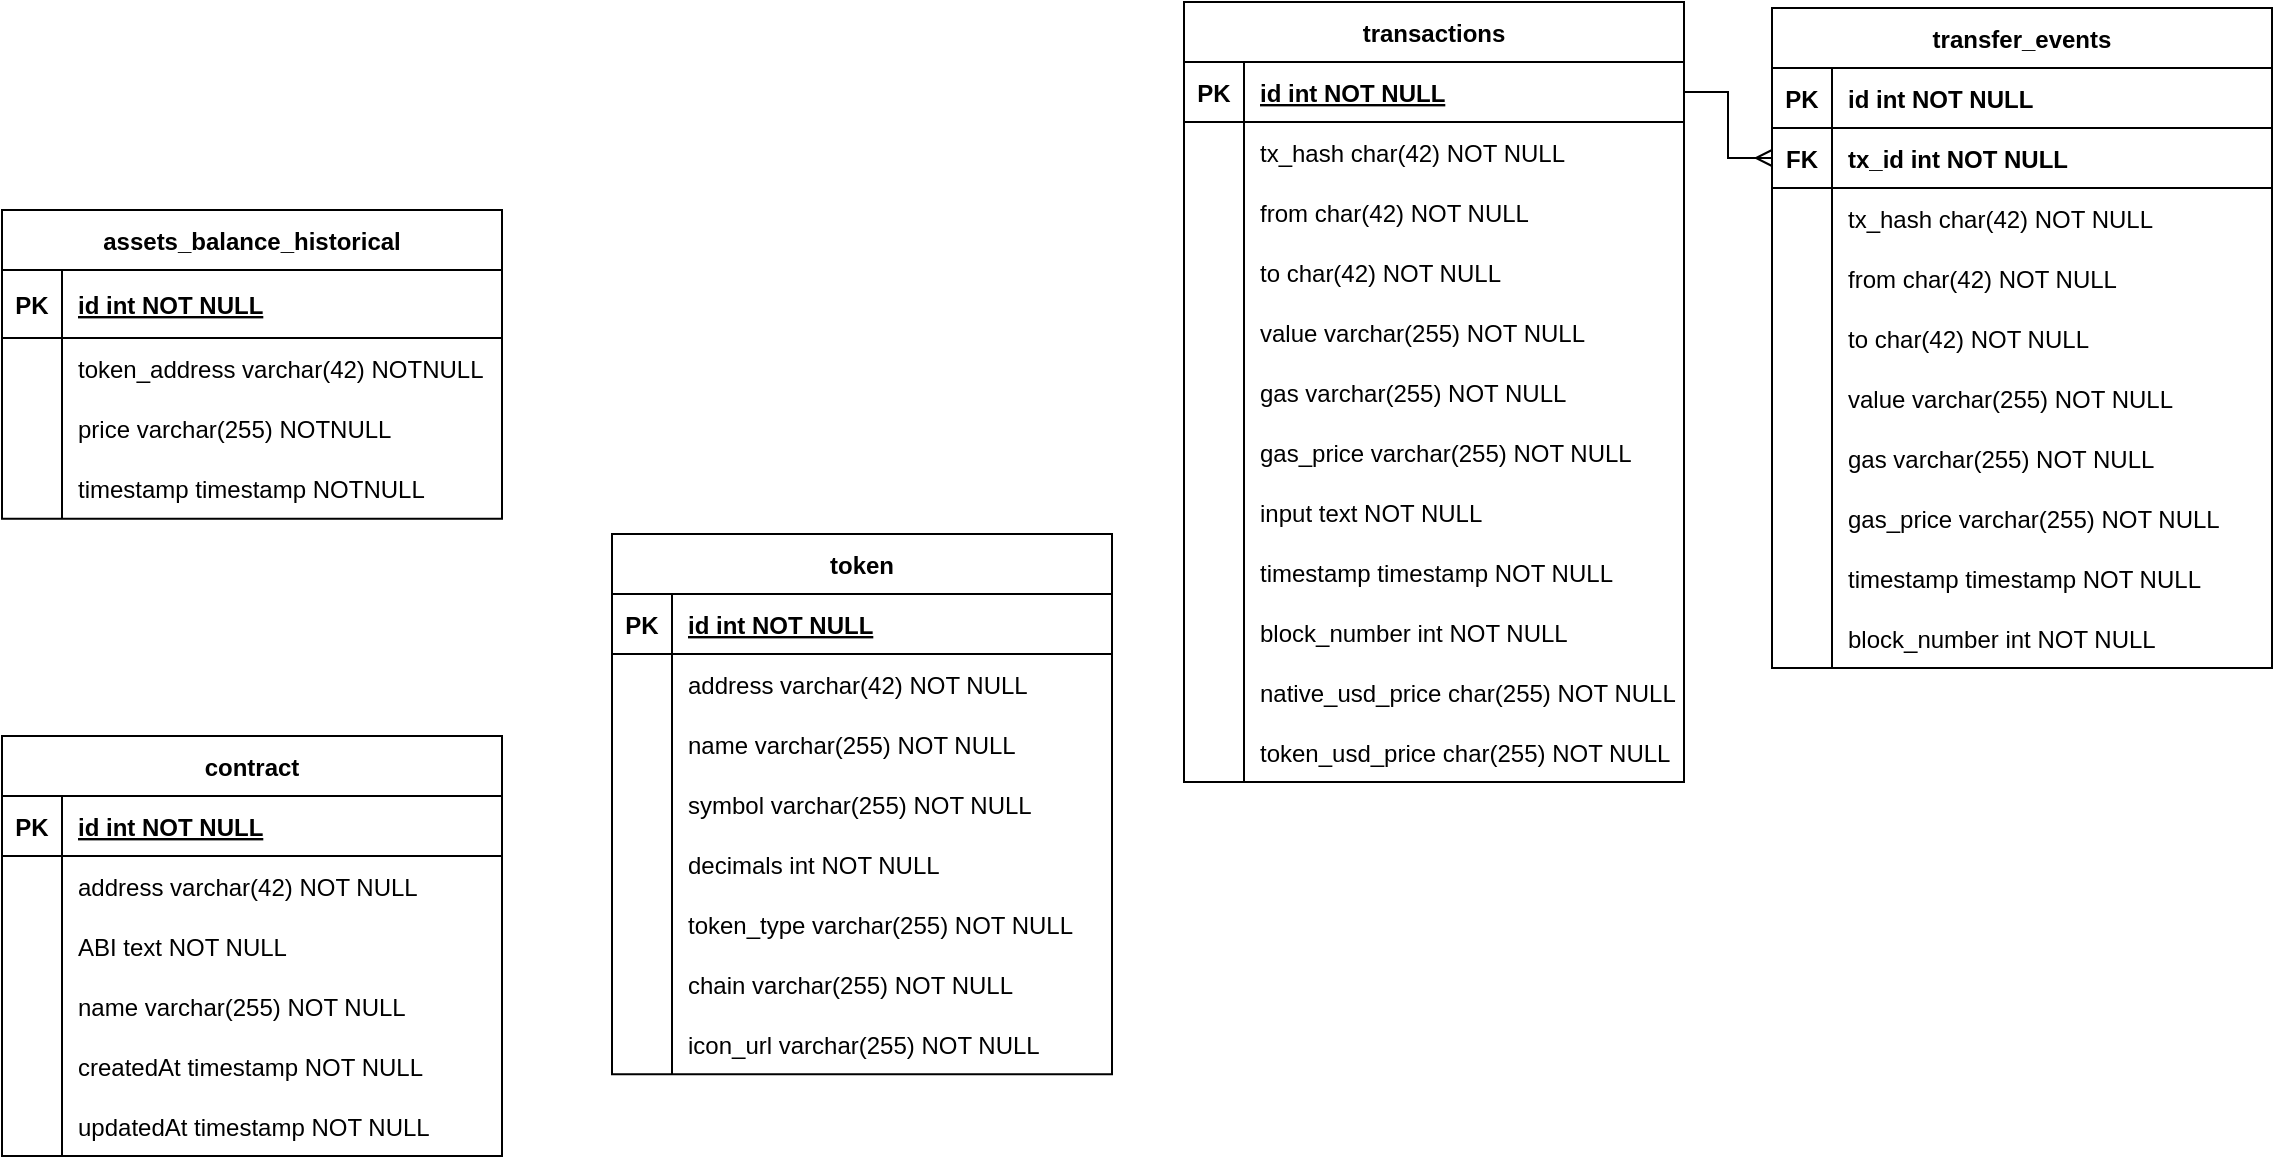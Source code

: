 <mxfile version="16.6.4" type="github">
  <diagram id="R2lEEEUBdFMjLlhIrx00" name="Page-1">
    <mxGraphModel dx="1586" dy="442" grid="0" gridSize="10" guides="1" tooltips="1" connect="1" arrows="1" fold="1" page="0" pageScale="1" pageWidth="850" pageHeight="1100" math="0" shadow="0" extFonts="Permanent Marker^https://fonts.googleapis.com/css?family=Permanent+Marker">
      <root>
        <mxCell id="0" />
        <mxCell id="1" parent="0" />
        <mxCell id="C-vyLk0tnHw3VtMMgP7b-23" value="transactions" style="shape=table;startSize=30;container=1;collapsible=1;childLayout=tableLayout;fixedRows=1;rowLines=0;fontStyle=1;align=center;resizeLast=1;" parent="1" vertex="1">
          <mxGeometry x="120" y="120" width="250" height="390" as="geometry" />
        </mxCell>
        <mxCell id="C-vyLk0tnHw3VtMMgP7b-24" value="" style="shape=partialRectangle;collapsible=0;dropTarget=0;pointerEvents=0;fillColor=none;points=[[0,0.5],[1,0.5]];portConstraint=eastwest;top=0;left=0;right=0;bottom=1;" parent="C-vyLk0tnHw3VtMMgP7b-23" vertex="1">
          <mxGeometry y="30" width="250" height="30" as="geometry" />
        </mxCell>
        <mxCell id="C-vyLk0tnHw3VtMMgP7b-25" value="PK" style="shape=partialRectangle;overflow=hidden;connectable=0;fillColor=none;top=0;left=0;bottom=0;right=0;fontStyle=1;" parent="C-vyLk0tnHw3VtMMgP7b-24" vertex="1">
          <mxGeometry width="30" height="30" as="geometry">
            <mxRectangle width="30" height="30" as="alternateBounds" />
          </mxGeometry>
        </mxCell>
        <mxCell id="C-vyLk0tnHw3VtMMgP7b-26" value="id int NOT NULL " style="shape=partialRectangle;overflow=hidden;connectable=0;fillColor=none;top=0;left=0;bottom=0;right=0;align=left;spacingLeft=6;fontStyle=5;" parent="C-vyLk0tnHw3VtMMgP7b-24" vertex="1">
          <mxGeometry x="30" width="220" height="30" as="geometry">
            <mxRectangle width="220" height="30" as="alternateBounds" />
          </mxGeometry>
        </mxCell>
        <mxCell id="C-vyLk0tnHw3VtMMgP7b-27" value="" style="shape=partialRectangle;collapsible=0;dropTarget=0;pointerEvents=0;fillColor=none;points=[[0,0.5],[1,0.5]];portConstraint=eastwest;top=0;left=0;right=0;bottom=0;" parent="C-vyLk0tnHw3VtMMgP7b-23" vertex="1">
          <mxGeometry y="60" width="250" height="30" as="geometry" />
        </mxCell>
        <mxCell id="C-vyLk0tnHw3VtMMgP7b-28" value="" style="shape=partialRectangle;overflow=hidden;connectable=0;fillColor=none;top=0;left=0;bottom=0;right=0;" parent="C-vyLk0tnHw3VtMMgP7b-27" vertex="1">
          <mxGeometry width="30" height="30" as="geometry">
            <mxRectangle width="30" height="30" as="alternateBounds" />
          </mxGeometry>
        </mxCell>
        <mxCell id="C-vyLk0tnHw3VtMMgP7b-29" value="tx_hash char(42) NOT NULL" style="shape=partialRectangle;overflow=hidden;connectable=0;fillColor=none;top=0;left=0;bottom=0;right=0;align=left;spacingLeft=6;" parent="C-vyLk0tnHw3VtMMgP7b-27" vertex="1">
          <mxGeometry x="30" width="220" height="30" as="geometry">
            <mxRectangle width="220" height="30" as="alternateBounds" />
          </mxGeometry>
        </mxCell>
        <mxCell id="0uMUwZIOxL8CnMiBj-xO-1" value="" style="shape=partialRectangle;collapsible=0;dropTarget=0;pointerEvents=0;fillColor=none;points=[[0,0.5],[1,0.5]];portConstraint=eastwest;top=0;left=0;right=0;bottom=0;" parent="C-vyLk0tnHw3VtMMgP7b-23" vertex="1">
          <mxGeometry y="90" width="250" height="30" as="geometry" />
        </mxCell>
        <mxCell id="0uMUwZIOxL8CnMiBj-xO-2" value="" style="shape=partialRectangle;overflow=hidden;connectable=0;fillColor=none;top=0;left=0;bottom=0;right=0;" parent="0uMUwZIOxL8CnMiBj-xO-1" vertex="1">
          <mxGeometry width="30" height="30" as="geometry">
            <mxRectangle width="30" height="30" as="alternateBounds" />
          </mxGeometry>
        </mxCell>
        <mxCell id="0uMUwZIOxL8CnMiBj-xO-3" value="from char(42) NOT NULL" style="shape=partialRectangle;overflow=hidden;connectable=0;fillColor=none;top=0;left=0;bottom=0;right=0;align=left;spacingLeft=6;" parent="0uMUwZIOxL8CnMiBj-xO-1" vertex="1">
          <mxGeometry x="30" width="220" height="30" as="geometry">
            <mxRectangle width="220" height="30" as="alternateBounds" />
          </mxGeometry>
        </mxCell>
        <mxCell id="0uMUwZIOxL8CnMiBj-xO-4" value="" style="shape=partialRectangle;collapsible=0;dropTarget=0;pointerEvents=0;fillColor=none;points=[[0,0.5],[1,0.5]];portConstraint=eastwest;top=0;left=0;right=0;bottom=0;" parent="C-vyLk0tnHw3VtMMgP7b-23" vertex="1">
          <mxGeometry y="120" width="250" height="30" as="geometry" />
        </mxCell>
        <mxCell id="0uMUwZIOxL8CnMiBj-xO-5" value="" style="shape=partialRectangle;overflow=hidden;connectable=0;fillColor=none;top=0;left=0;bottom=0;right=0;" parent="0uMUwZIOxL8CnMiBj-xO-4" vertex="1">
          <mxGeometry width="30" height="30" as="geometry">
            <mxRectangle width="30" height="30" as="alternateBounds" />
          </mxGeometry>
        </mxCell>
        <mxCell id="0uMUwZIOxL8CnMiBj-xO-6" value="to char(42) NOT NULL" style="shape=partialRectangle;overflow=hidden;connectable=0;fillColor=none;top=0;left=0;bottom=0;right=0;align=left;spacingLeft=6;" parent="0uMUwZIOxL8CnMiBj-xO-4" vertex="1">
          <mxGeometry x="30" width="220" height="30" as="geometry">
            <mxRectangle width="220" height="30" as="alternateBounds" />
          </mxGeometry>
        </mxCell>
        <mxCell id="0uMUwZIOxL8CnMiBj-xO-7" value="" style="shape=partialRectangle;collapsible=0;dropTarget=0;pointerEvents=0;fillColor=none;points=[[0,0.5],[1,0.5]];portConstraint=eastwest;top=0;left=0;right=0;bottom=0;" parent="C-vyLk0tnHw3VtMMgP7b-23" vertex="1">
          <mxGeometry y="150" width="250" height="30" as="geometry" />
        </mxCell>
        <mxCell id="0uMUwZIOxL8CnMiBj-xO-8" value="" style="shape=partialRectangle;overflow=hidden;connectable=0;fillColor=none;top=0;left=0;bottom=0;right=0;" parent="0uMUwZIOxL8CnMiBj-xO-7" vertex="1">
          <mxGeometry width="30" height="30" as="geometry">
            <mxRectangle width="30" height="30" as="alternateBounds" />
          </mxGeometry>
        </mxCell>
        <mxCell id="0uMUwZIOxL8CnMiBj-xO-9" value="value varchar(255) NOT NULL" style="shape=partialRectangle;overflow=hidden;connectable=0;fillColor=none;top=0;left=0;bottom=0;right=0;align=left;spacingLeft=6;" parent="0uMUwZIOxL8CnMiBj-xO-7" vertex="1">
          <mxGeometry x="30" width="220" height="30" as="geometry">
            <mxRectangle width="220" height="30" as="alternateBounds" />
          </mxGeometry>
        </mxCell>
        <mxCell id="0uMUwZIOxL8CnMiBj-xO-13" value="" style="shape=partialRectangle;collapsible=0;dropTarget=0;pointerEvents=0;fillColor=none;points=[[0,0.5],[1,0.5]];portConstraint=eastwest;top=0;left=0;right=0;bottom=0;" parent="C-vyLk0tnHw3VtMMgP7b-23" vertex="1">
          <mxGeometry y="180" width="250" height="30" as="geometry" />
        </mxCell>
        <mxCell id="0uMUwZIOxL8CnMiBj-xO-14" value="" style="shape=partialRectangle;overflow=hidden;connectable=0;fillColor=none;top=0;left=0;bottom=0;right=0;" parent="0uMUwZIOxL8CnMiBj-xO-13" vertex="1">
          <mxGeometry width="30" height="30" as="geometry">
            <mxRectangle width="30" height="30" as="alternateBounds" />
          </mxGeometry>
        </mxCell>
        <mxCell id="0uMUwZIOxL8CnMiBj-xO-15" value="gas varchar(255) NOT NULL" style="shape=partialRectangle;overflow=hidden;connectable=0;fillColor=none;top=0;left=0;bottom=0;right=0;align=left;spacingLeft=6;" parent="0uMUwZIOxL8CnMiBj-xO-13" vertex="1">
          <mxGeometry x="30" width="220" height="30" as="geometry">
            <mxRectangle width="220" height="30" as="alternateBounds" />
          </mxGeometry>
        </mxCell>
        <mxCell id="0uMUwZIOxL8CnMiBj-xO-16" value="" style="shape=partialRectangle;collapsible=0;dropTarget=0;pointerEvents=0;fillColor=none;points=[[0,0.5],[1,0.5]];portConstraint=eastwest;top=0;left=0;right=0;bottom=0;" parent="C-vyLk0tnHw3VtMMgP7b-23" vertex="1">
          <mxGeometry y="210" width="250" height="30" as="geometry" />
        </mxCell>
        <mxCell id="0uMUwZIOxL8CnMiBj-xO-17" value="" style="shape=partialRectangle;overflow=hidden;connectable=0;fillColor=none;top=0;left=0;bottom=0;right=0;" parent="0uMUwZIOxL8CnMiBj-xO-16" vertex="1">
          <mxGeometry width="30" height="30" as="geometry">
            <mxRectangle width="30" height="30" as="alternateBounds" />
          </mxGeometry>
        </mxCell>
        <mxCell id="0uMUwZIOxL8CnMiBj-xO-18" value="gas_price varchar(255) NOT NULL" style="shape=partialRectangle;overflow=hidden;connectable=0;fillColor=none;top=0;left=0;bottom=0;right=0;align=left;spacingLeft=6;" parent="0uMUwZIOxL8CnMiBj-xO-16" vertex="1">
          <mxGeometry x="30" width="220" height="30" as="geometry">
            <mxRectangle width="220" height="30" as="alternateBounds" />
          </mxGeometry>
        </mxCell>
        <mxCell id="0uMUwZIOxL8CnMiBj-xO-19" value="" style="shape=partialRectangle;collapsible=0;dropTarget=0;pointerEvents=0;fillColor=none;points=[[0,0.5],[1,0.5]];portConstraint=eastwest;top=0;left=0;right=0;bottom=0;" parent="C-vyLk0tnHw3VtMMgP7b-23" vertex="1">
          <mxGeometry y="240" width="250" height="30" as="geometry" />
        </mxCell>
        <mxCell id="0uMUwZIOxL8CnMiBj-xO-20" value="" style="shape=partialRectangle;overflow=hidden;connectable=0;fillColor=none;top=0;left=0;bottom=0;right=0;" parent="0uMUwZIOxL8CnMiBj-xO-19" vertex="1">
          <mxGeometry width="30" height="30" as="geometry">
            <mxRectangle width="30" height="30" as="alternateBounds" />
          </mxGeometry>
        </mxCell>
        <mxCell id="0uMUwZIOxL8CnMiBj-xO-21" value="input text NOT NULL" style="shape=partialRectangle;overflow=hidden;connectable=0;fillColor=none;top=0;left=0;bottom=0;right=0;align=left;spacingLeft=6;" parent="0uMUwZIOxL8CnMiBj-xO-19" vertex="1">
          <mxGeometry x="30" width="220" height="30" as="geometry">
            <mxRectangle width="220" height="30" as="alternateBounds" />
          </mxGeometry>
        </mxCell>
        <mxCell id="0uMUwZIOxL8CnMiBj-xO-22" value="" style="shape=partialRectangle;collapsible=0;dropTarget=0;pointerEvents=0;fillColor=none;points=[[0,0.5],[1,0.5]];portConstraint=eastwest;top=0;left=0;right=0;bottom=0;" parent="C-vyLk0tnHw3VtMMgP7b-23" vertex="1">
          <mxGeometry y="270" width="250" height="30" as="geometry" />
        </mxCell>
        <mxCell id="0uMUwZIOxL8CnMiBj-xO-23" value="" style="shape=partialRectangle;overflow=hidden;connectable=0;fillColor=none;top=0;left=0;bottom=0;right=0;" parent="0uMUwZIOxL8CnMiBj-xO-22" vertex="1">
          <mxGeometry width="30" height="30" as="geometry">
            <mxRectangle width="30" height="30" as="alternateBounds" />
          </mxGeometry>
        </mxCell>
        <mxCell id="0uMUwZIOxL8CnMiBj-xO-24" value="timestamp timestamp NOT NULL" style="shape=partialRectangle;overflow=hidden;connectable=0;fillColor=none;top=0;left=0;bottom=0;right=0;align=left;spacingLeft=6;" parent="0uMUwZIOxL8CnMiBj-xO-22" vertex="1">
          <mxGeometry x="30" width="220" height="30" as="geometry">
            <mxRectangle width="220" height="30" as="alternateBounds" />
          </mxGeometry>
        </mxCell>
        <mxCell id="0uMUwZIOxL8CnMiBj-xO-25" value="" style="shape=partialRectangle;collapsible=0;dropTarget=0;pointerEvents=0;fillColor=none;points=[[0,0.5],[1,0.5]];portConstraint=eastwest;top=0;left=0;right=0;bottom=0;" parent="C-vyLk0tnHw3VtMMgP7b-23" vertex="1">
          <mxGeometry y="300" width="250" height="30" as="geometry" />
        </mxCell>
        <mxCell id="0uMUwZIOxL8CnMiBj-xO-26" value="" style="shape=partialRectangle;overflow=hidden;connectable=0;fillColor=none;top=0;left=0;bottom=0;right=0;" parent="0uMUwZIOxL8CnMiBj-xO-25" vertex="1">
          <mxGeometry width="30" height="30" as="geometry">
            <mxRectangle width="30" height="30" as="alternateBounds" />
          </mxGeometry>
        </mxCell>
        <mxCell id="0uMUwZIOxL8CnMiBj-xO-27" value="block_number int NOT NULL" style="shape=partialRectangle;overflow=hidden;connectable=0;fillColor=none;top=0;left=0;bottom=0;right=0;align=left;spacingLeft=6;" parent="0uMUwZIOxL8CnMiBj-xO-25" vertex="1">
          <mxGeometry x="30" width="220" height="30" as="geometry">
            <mxRectangle width="220" height="30" as="alternateBounds" />
          </mxGeometry>
        </mxCell>
        <mxCell id="8Vd2JcqxjUfivycTNqpx-12" value="" style="shape=partialRectangle;collapsible=0;dropTarget=0;pointerEvents=0;fillColor=none;points=[[0,0.5],[1,0.5]];portConstraint=eastwest;top=0;left=0;right=0;bottom=0;" parent="C-vyLk0tnHw3VtMMgP7b-23" vertex="1">
          <mxGeometry y="330" width="250" height="30" as="geometry" />
        </mxCell>
        <mxCell id="8Vd2JcqxjUfivycTNqpx-13" value="" style="shape=partialRectangle;overflow=hidden;connectable=0;fillColor=none;top=0;left=0;bottom=0;right=0;" parent="8Vd2JcqxjUfivycTNqpx-12" vertex="1">
          <mxGeometry width="30" height="30" as="geometry">
            <mxRectangle width="30" height="30" as="alternateBounds" />
          </mxGeometry>
        </mxCell>
        <mxCell id="8Vd2JcqxjUfivycTNqpx-14" value="native_usd_price char(255) NOT NULL" style="shape=partialRectangle;overflow=hidden;connectable=0;fillColor=none;top=0;left=0;bottom=0;right=0;align=left;spacingLeft=6;" parent="8Vd2JcqxjUfivycTNqpx-12" vertex="1">
          <mxGeometry x="30" width="220" height="30" as="geometry">
            <mxRectangle width="220" height="30" as="alternateBounds" />
          </mxGeometry>
        </mxCell>
        <mxCell id="8Vd2JcqxjUfivycTNqpx-15" value="" style="shape=partialRectangle;collapsible=0;dropTarget=0;pointerEvents=0;fillColor=none;points=[[0,0.5],[1,0.5]];portConstraint=eastwest;top=0;left=0;right=0;bottom=0;" parent="C-vyLk0tnHw3VtMMgP7b-23" vertex="1">
          <mxGeometry y="360" width="250" height="30" as="geometry" />
        </mxCell>
        <mxCell id="8Vd2JcqxjUfivycTNqpx-16" value="" style="shape=partialRectangle;overflow=hidden;connectable=0;fillColor=none;top=0;left=0;bottom=0;right=0;" parent="8Vd2JcqxjUfivycTNqpx-15" vertex="1">
          <mxGeometry width="30" height="30" as="geometry">
            <mxRectangle width="30" height="30" as="alternateBounds" />
          </mxGeometry>
        </mxCell>
        <mxCell id="8Vd2JcqxjUfivycTNqpx-17" value="token_usd_price char(255) NOT NULL" style="shape=partialRectangle;overflow=hidden;connectable=0;fillColor=none;top=0;left=0;bottom=0;right=0;align=left;spacingLeft=6;" parent="8Vd2JcqxjUfivycTNqpx-15" vertex="1">
          <mxGeometry x="30" width="220" height="30" as="geometry">
            <mxRectangle width="220" height="30" as="alternateBounds" />
          </mxGeometry>
        </mxCell>
        <mxCell id="0uMUwZIOxL8CnMiBj-xO-31" value="assets_balance_historical" style="shape=table;startSize=30;container=1;collapsible=1;childLayout=tableLayout;fixedRows=1;rowLines=0;fontStyle=1;align=center;resizeLast=1;" parent="1" vertex="1">
          <mxGeometry x="-471" y="224" width="250" height="154.421" as="geometry" />
        </mxCell>
        <mxCell id="0uMUwZIOxL8CnMiBj-xO-32" value="" style="shape=partialRectangle;collapsible=0;dropTarget=0;pointerEvents=0;fillColor=none;points=[[0,0.5],[1,0.5]];portConstraint=eastwest;top=0;left=0;right=0;bottom=1;" parent="0uMUwZIOxL8CnMiBj-xO-31" vertex="1">
          <mxGeometry y="30" width="250" height="34" as="geometry" />
        </mxCell>
        <mxCell id="0uMUwZIOxL8CnMiBj-xO-33" value="PK" style="shape=partialRectangle;overflow=hidden;connectable=0;fillColor=none;top=0;left=0;bottom=0;right=0;fontStyle=1;" parent="0uMUwZIOxL8CnMiBj-xO-32" vertex="1">
          <mxGeometry width="30" height="34" as="geometry">
            <mxRectangle width="30" height="34" as="alternateBounds" />
          </mxGeometry>
        </mxCell>
        <mxCell id="0uMUwZIOxL8CnMiBj-xO-34" value="id int NOT NULL " style="shape=partialRectangle;overflow=hidden;connectable=0;fillColor=none;top=0;left=0;bottom=0;right=0;align=left;spacingLeft=6;fontStyle=5;" parent="0uMUwZIOxL8CnMiBj-xO-32" vertex="1">
          <mxGeometry x="30" width="220" height="34" as="geometry">
            <mxRectangle width="220" height="34" as="alternateBounds" />
          </mxGeometry>
        </mxCell>
        <mxCell id="0uMUwZIOxL8CnMiBj-xO-35" value="" style="shape=partialRectangle;collapsible=0;dropTarget=0;pointerEvents=0;fillColor=none;points=[[0,0.5],[1,0.5]];portConstraint=eastwest;top=0;left=0;right=0;bottom=0;" parent="0uMUwZIOxL8CnMiBj-xO-31" vertex="1">
          <mxGeometry y="64" width="250" height="30" as="geometry" />
        </mxCell>
        <mxCell id="0uMUwZIOxL8CnMiBj-xO-36" value="" style="shape=partialRectangle;overflow=hidden;connectable=0;fillColor=none;top=0;left=0;bottom=0;right=0;" parent="0uMUwZIOxL8CnMiBj-xO-35" vertex="1">
          <mxGeometry width="30" height="30" as="geometry">
            <mxRectangle width="30" height="30" as="alternateBounds" />
          </mxGeometry>
        </mxCell>
        <mxCell id="0uMUwZIOxL8CnMiBj-xO-37" value="token_address varchar(42) NOTNULL" style="shape=partialRectangle;overflow=hidden;connectable=0;fillColor=none;top=0;left=0;bottom=0;right=0;align=left;spacingLeft=6;" parent="0uMUwZIOxL8CnMiBj-xO-35" vertex="1">
          <mxGeometry x="30" width="220" height="30" as="geometry">
            <mxRectangle width="220" height="30" as="alternateBounds" />
          </mxGeometry>
        </mxCell>
        <mxCell id="8Vd2JcqxjUfivycTNqpx-2" value="" style="shape=partialRectangle;collapsible=0;dropTarget=0;pointerEvents=0;fillColor=none;points=[[0,0.5],[1,0.5]];portConstraint=eastwest;top=0;left=0;right=0;bottom=0;" parent="0uMUwZIOxL8CnMiBj-xO-31" vertex="1">
          <mxGeometry y="94" width="250" height="30" as="geometry" />
        </mxCell>
        <mxCell id="8Vd2JcqxjUfivycTNqpx-3" value="" style="shape=partialRectangle;overflow=hidden;connectable=0;fillColor=none;top=0;left=0;bottom=0;right=0;" parent="8Vd2JcqxjUfivycTNqpx-2" vertex="1">
          <mxGeometry width="30" height="30" as="geometry">
            <mxRectangle width="30" height="30" as="alternateBounds" />
          </mxGeometry>
        </mxCell>
        <mxCell id="8Vd2JcqxjUfivycTNqpx-4" value="price varchar(255) NOTNULL" style="shape=partialRectangle;overflow=hidden;connectable=0;fillColor=none;top=0;left=0;bottom=0;right=0;align=left;spacingLeft=6;" parent="8Vd2JcqxjUfivycTNqpx-2" vertex="1">
          <mxGeometry x="30" width="220" height="30" as="geometry">
            <mxRectangle width="220" height="30" as="alternateBounds" />
          </mxGeometry>
        </mxCell>
        <mxCell id="8Vd2JcqxjUfivycTNqpx-5" value="" style="shape=partialRectangle;collapsible=0;dropTarget=0;pointerEvents=0;fillColor=none;points=[[0,0.5],[1,0.5]];portConstraint=eastwest;top=0;left=0;right=0;bottom=0;" parent="0uMUwZIOxL8CnMiBj-xO-31" vertex="1">
          <mxGeometry y="124" width="250" height="30" as="geometry" />
        </mxCell>
        <mxCell id="8Vd2JcqxjUfivycTNqpx-6" value="" style="shape=partialRectangle;overflow=hidden;connectable=0;fillColor=none;top=0;left=0;bottom=0;right=0;" parent="8Vd2JcqxjUfivycTNqpx-5" vertex="1">
          <mxGeometry width="30" height="30" as="geometry">
            <mxRectangle width="30" height="30" as="alternateBounds" />
          </mxGeometry>
        </mxCell>
        <mxCell id="8Vd2JcqxjUfivycTNqpx-7" value="timestamp timestamp NOTNULL" style="shape=partialRectangle;overflow=hidden;connectable=0;fillColor=none;top=0;left=0;bottom=0;right=0;align=left;spacingLeft=6;" parent="8Vd2JcqxjUfivycTNqpx-5" vertex="1">
          <mxGeometry x="30" width="220" height="30" as="geometry">
            <mxRectangle width="220" height="30" as="alternateBounds" />
          </mxGeometry>
        </mxCell>
        <mxCell id="M3jWrmM1bD9grdQxxShI-1" value="contract" style="shape=table;startSize=30;container=1;collapsible=1;childLayout=tableLayout;fixedRows=1;rowLines=0;fontStyle=1;align=center;resizeLast=1;" parent="1" vertex="1">
          <mxGeometry x="-471" y="487" width="250" height="210" as="geometry" />
        </mxCell>
        <mxCell id="M3jWrmM1bD9grdQxxShI-2" value="" style="shape=partialRectangle;collapsible=0;dropTarget=0;pointerEvents=0;fillColor=none;points=[[0,0.5],[1,0.5]];portConstraint=eastwest;top=0;left=0;right=0;bottom=1;" parent="M3jWrmM1bD9grdQxxShI-1" vertex="1">
          <mxGeometry y="30" width="250" height="30" as="geometry" />
        </mxCell>
        <mxCell id="M3jWrmM1bD9grdQxxShI-3" value="PK" style="shape=partialRectangle;overflow=hidden;connectable=0;fillColor=none;top=0;left=0;bottom=0;right=0;fontStyle=1;" parent="M3jWrmM1bD9grdQxxShI-2" vertex="1">
          <mxGeometry width="30" height="30" as="geometry">
            <mxRectangle width="30" height="30" as="alternateBounds" />
          </mxGeometry>
        </mxCell>
        <mxCell id="M3jWrmM1bD9grdQxxShI-4" value="id int NOT NULL " style="shape=partialRectangle;overflow=hidden;connectable=0;fillColor=none;top=0;left=0;bottom=0;right=0;align=left;spacingLeft=6;fontStyle=5;" parent="M3jWrmM1bD9grdQxxShI-2" vertex="1">
          <mxGeometry x="30" width="220" height="30" as="geometry">
            <mxRectangle width="220" height="30" as="alternateBounds" />
          </mxGeometry>
        </mxCell>
        <mxCell id="M3jWrmM1bD9grdQxxShI-5" value="" style="shape=partialRectangle;collapsible=0;dropTarget=0;pointerEvents=0;fillColor=none;points=[[0,0.5],[1,0.5]];portConstraint=eastwest;top=0;left=0;right=0;bottom=0;" parent="M3jWrmM1bD9grdQxxShI-1" vertex="1">
          <mxGeometry y="60" width="250" height="30" as="geometry" />
        </mxCell>
        <mxCell id="M3jWrmM1bD9grdQxxShI-6" value="" style="shape=partialRectangle;overflow=hidden;connectable=0;fillColor=none;top=0;left=0;bottom=0;right=0;" parent="M3jWrmM1bD9grdQxxShI-5" vertex="1">
          <mxGeometry width="30" height="30" as="geometry">
            <mxRectangle width="30" height="30" as="alternateBounds" />
          </mxGeometry>
        </mxCell>
        <mxCell id="M3jWrmM1bD9grdQxxShI-7" value="address varchar(42) NOT NULL" style="shape=partialRectangle;overflow=hidden;connectable=0;fillColor=none;top=0;left=0;bottom=0;right=0;align=left;spacingLeft=6;" parent="M3jWrmM1bD9grdQxxShI-5" vertex="1">
          <mxGeometry x="30" width="220" height="30" as="geometry">
            <mxRectangle width="220" height="30" as="alternateBounds" />
          </mxGeometry>
        </mxCell>
        <mxCell id="M3jWrmM1bD9grdQxxShI-22" value="" style="shape=partialRectangle;collapsible=0;dropTarget=0;pointerEvents=0;fillColor=none;points=[[0,0.5],[1,0.5]];portConstraint=eastwest;top=0;left=0;right=0;bottom=0;" parent="M3jWrmM1bD9grdQxxShI-1" vertex="1">
          <mxGeometry y="90" width="250" height="30" as="geometry" />
        </mxCell>
        <mxCell id="M3jWrmM1bD9grdQxxShI-23" value="" style="shape=partialRectangle;overflow=hidden;connectable=0;fillColor=none;top=0;left=0;bottom=0;right=0;" parent="M3jWrmM1bD9grdQxxShI-22" vertex="1">
          <mxGeometry width="30" height="30" as="geometry">
            <mxRectangle width="30" height="30" as="alternateBounds" />
          </mxGeometry>
        </mxCell>
        <mxCell id="M3jWrmM1bD9grdQxxShI-24" value="ABI text NOT NULL" style="shape=partialRectangle;overflow=hidden;connectable=0;fillColor=none;top=0;left=0;bottom=0;right=0;align=left;spacingLeft=6;" parent="M3jWrmM1bD9grdQxxShI-22" vertex="1">
          <mxGeometry x="30" width="220" height="30" as="geometry">
            <mxRectangle width="220" height="30" as="alternateBounds" />
          </mxGeometry>
        </mxCell>
        <mxCell id="M3jWrmM1bD9grdQxxShI-25" value="" style="shape=partialRectangle;collapsible=0;dropTarget=0;pointerEvents=0;fillColor=none;points=[[0,0.5],[1,0.5]];portConstraint=eastwest;top=0;left=0;right=0;bottom=0;" parent="M3jWrmM1bD9grdQxxShI-1" vertex="1">
          <mxGeometry y="120" width="250" height="30" as="geometry" />
        </mxCell>
        <mxCell id="M3jWrmM1bD9grdQxxShI-26" value="" style="shape=partialRectangle;overflow=hidden;connectable=0;fillColor=none;top=0;left=0;bottom=0;right=0;" parent="M3jWrmM1bD9grdQxxShI-25" vertex="1">
          <mxGeometry width="30" height="30" as="geometry">
            <mxRectangle width="30" height="30" as="alternateBounds" />
          </mxGeometry>
        </mxCell>
        <mxCell id="M3jWrmM1bD9grdQxxShI-27" value="name varchar(255) NOT NULL" style="shape=partialRectangle;overflow=hidden;connectable=0;fillColor=none;top=0;left=0;bottom=0;right=0;align=left;spacingLeft=6;" parent="M3jWrmM1bD9grdQxxShI-25" vertex="1">
          <mxGeometry x="30" width="220" height="30" as="geometry">
            <mxRectangle width="220" height="30" as="alternateBounds" />
          </mxGeometry>
        </mxCell>
        <mxCell id="M3jWrmM1bD9grdQxxShI-28" value="" style="shape=partialRectangle;collapsible=0;dropTarget=0;pointerEvents=0;fillColor=none;points=[[0,0.5],[1,0.5]];portConstraint=eastwest;top=0;left=0;right=0;bottom=0;" parent="M3jWrmM1bD9grdQxxShI-1" vertex="1">
          <mxGeometry y="150" width="250" height="30" as="geometry" />
        </mxCell>
        <mxCell id="M3jWrmM1bD9grdQxxShI-29" value="" style="shape=partialRectangle;overflow=hidden;connectable=0;fillColor=none;top=0;left=0;bottom=0;right=0;" parent="M3jWrmM1bD9grdQxxShI-28" vertex="1">
          <mxGeometry width="30" height="30" as="geometry">
            <mxRectangle width="30" height="30" as="alternateBounds" />
          </mxGeometry>
        </mxCell>
        <mxCell id="M3jWrmM1bD9grdQxxShI-30" value="createdAt timestamp NOT NULL" style="shape=partialRectangle;overflow=hidden;connectable=0;fillColor=none;top=0;left=0;bottom=0;right=0;align=left;spacingLeft=6;" parent="M3jWrmM1bD9grdQxxShI-28" vertex="1">
          <mxGeometry x="30" width="220" height="30" as="geometry">
            <mxRectangle width="220" height="30" as="alternateBounds" />
          </mxGeometry>
        </mxCell>
        <mxCell id="M3jWrmM1bD9grdQxxShI-31" value="" style="shape=partialRectangle;collapsible=0;dropTarget=0;pointerEvents=0;fillColor=none;points=[[0,0.5],[1,0.5]];portConstraint=eastwest;top=0;left=0;right=0;bottom=0;" parent="M3jWrmM1bD9grdQxxShI-1" vertex="1">
          <mxGeometry y="180" width="250" height="30" as="geometry" />
        </mxCell>
        <mxCell id="M3jWrmM1bD9grdQxxShI-32" value="" style="shape=partialRectangle;overflow=hidden;connectable=0;fillColor=none;top=0;left=0;bottom=0;right=0;" parent="M3jWrmM1bD9grdQxxShI-31" vertex="1">
          <mxGeometry width="30" height="30" as="geometry">
            <mxRectangle width="30" height="30" as="alternateBounds" />
          </mxGeometry>
        </mxCell>
        <mxCell id="M3jWrmM1bD9grdQxxShI-33" value="updatedAt timestamp NOT NULL" style="shape=partialRectangle;overflow=hidden;connectable=0;fillColor=none;top=0;left=0;bottom=0;right=0;align=left;spacingLeft=6;" parent="M3jWrmM1bD9grdQxxShI-31" vertex="1">
          <mxGeometry x="30" width="220" height="30" as="geometry">
            <mxRectangle width="220" height="30" as="alternateBounds" />
          </mxGeometry>
        </mxCell>
        <mxCell id="8Vd2JcqxjUfivycTNqpx-18" value="token" style="shape=table;startSize=30;container=1;collapsible=1;childLayout=tableLayout;fixedRows=1;rowLines=0;fontStyle=1;align=center;resizeLast=1;" parent="1" vertex="1">
          <mxGeometry x="-166" y="386" width="250" height="270.105" as="geometry" />
        </mxCell>
        <mxCell id="8Vd2JcqxjUfivycTNqpx-19" value="" style="shape=partialRectangle;collapsible=0;dropTarget=0;pointerEvents=0;fillColor=none;points=[[0,0.5],[1,0.5]];portConstraint=eastwest;top=0;left=0;right=0;bottom=1;" parent="8Vd2JcqxjUfivycTNqpx-18" vertex="1">
          <mxGeometry y="30" width="250" height="30" as="geometry" />
        </mxCell>
        <mxCell id="8Vd2JcqxjUfivycTNqpx-20" value="PK" style="shape=partialRectangle;overflow=hidden;connectable=0;fillColor=none;top=0;left=0;bottom=0;right=0;fontStyle=1;" parent="8Vd2JcqxjUfivycTNqpx-19" vertex="1">
          <mxGeometry width="30" height="30" as="geometry">
            <mxRectangle width="30" height="30" as="alternateBounds" />
          </mxGeometry>
        </mxCell>
        <mxCell id="8Vd2JcqxjUfivycTNqpx-21" value="id int NOT NULL " style="shape=partialRectangle;overflow=hidden;connectable=0;fillColor=none;top=0;left=0;bottom=0;right=0;align=left;spacingLeft=6;fontStyle=5;" parent="8Vd2JcqxjUfivycTNqpx-19" vertex="1">
          <mxGeometry x="30" width="220" height="30" as="geometry">
            <mxRectangle width="220" height="30" as="alternateBounds" />
          </mxGeometry>
        </mxCell>
        <mxCell id="8Vd2JcqxjUfivycTNqpx-22" value="" style="shape=partialRectangle;collapsible=0;dropTarget=0;pointerEvents=0;fillColor=none;points=[[0,0.5],[1,0.5]];portConstraint=eastwest;top=0;left=0;right=0;bottom=0;" parent="8Vd2JcqxjUfivycTNqpx-18" vertex="1">
          <mxGeometry y="60" width="250" height="30" as="geometry" />
        </mxCell>
        <mxCell id="8Vd2JcqxjUfivycTNqpx-23" value="" style="shape=partialRectangle;overflow=hidden;connectable=0;fillColor=none;top=0;left=0;bottom=0;right=0;" parent="8Vd2JcqxjUfivycTNqpx-22" vertex="1">
          <mxGeometry width="30" height="30" as="geometry">
            <mxRectangle width="30" height="30" as="alternateBounds" />
          </mxGeometry>
        </mxCell>
        <mxCell id="8Vd2JcqxjUfivycTNqpx-24" value="address varchar(42) NOT NULL" style="shape=partialRectangle;overflow=hidden;connectable=0;fillColor=none;top=0;left=0;bottom=0;right=0;align=left;spacingLeft=6;" parent="8Vd2JcqxjUfivycTNqpx-22" vertex="1">
          <mxGeometry x="30" width="220" height="30" as="geometry">
            <mxRectangle width="220" height="30" as="alternateBounds" />
          </mxGeometry>
        </mxCell>
        <mxCell id="8Vd2JcqxjUfivycTNqpx-25" value="" style="shape=partialRectangle;collapsible=0;dropTarget=0;pointerEvents=0;fillColor=none;points=[[0,0.5],[1,0.5]];portConstraint=eastwest;top=0;left=0;right=0;bottom=0;" parent="8Vd2JcqxjUfivycTNqpx-18" vertex="1">
          <mxGeometry y="90" width="250" height="30" as="geometry" />
        </mxCell>
        <mxCell id="8Vd2JcqxjUfivycTNqpx-26" value="" style="shape=partialRectangle;overflow=hidden;connectable=0;fillColor=none;top=0;left=0;bottom=0;right=0;" parent="8Vd2JcqxjUfivycTNqpx-25" vertex="1">
          <mxGeometry width="30" height="30" as="geometry">
            <mxRectangle width="30" height="30" as="alternateBounds" />
          </mxGeometry>
        </mxCell>
        <mxCell id="8Vd2JcqxjUfivycTNqpx-27" value="name varchar(255) NOT NULL" style="shape=partialRectangle;overflow=hidden;connectable=0;fillColor=none;top=0;left=0;bottom=0;right=0;align=left;spacingLeft=6;" parent="8Vd2JcqxjUfivycTNqpx-25" vertex="1">
          <mxGeometry x="30" width="220" height="30" as="geometry">
            <mxRectangle width="220" height="30" as="alternateBounds" />
          </mxGeometry>
        </mxCell>
        <mxCell id="8Vd2JcqxjUfivycTNqpx-28" value="" style="shape=partialRectangle;collapsible=0;dropTarget=0;pointerEvents=0;fillColor=none;points=[[0,0.5],[1,0.5]];portConstraint=eastwest;top=0;left=0;right=0;bottom=0;" parent="8Vd2JcqxjUfivycTNqpx-18" vertex="1">
          <mxGeometry y="120" width="250" height="30" as="geometry" />
        </mxCell>
        <mxCell id="8Vd2JcqxjUfivycTNqpx-29" value="" style="shape=partialRectangle;overflow=hidden;connectable=0;fillColor=none;top=0;left=0;bottom=0;right=0;" parent="8Vd2JcqxjUfivycTNqpx-28" vertex="1">
          <mxGeometry width="30" height="30" as="geometry">
            <mxRectangle width="30" height="30" as="alternateBounds" />
          </mxGeometry>
        </mxCell>
        <mxCell id="8Vd2JcqxjUfivycTNqpx-30" value="symbol varchar(255) NOT NULL" style="shape=partialRectangle;overflow=hidden;connectable=0;fillColor=none;top=0;left=0;bottom=0;right=0;align=left;spacingLeft=6;" parent="8Vd2JcqxjUfivycTNqpx-28" vertex="1">
          <mxGeometry x="30" width="220" height="30" as="geometry">
            <mxRectangle width="220" height="30" as="alternateBounds" />
          </mxGeometry>
        </mxCell>
        <mxCell id="8Vd2JcqxjUfivycTNqpx-37" value="" style="shape=partialRectangle;collapsible=0;dropTarget=0;pointerEvents=0;fillColor=none;points=[[0,0.5],[1,0.5]];portConstraint=eastwest;top=0;left=0;right=0;bottom=0;" parent="8Vd2JcqxjUfivycTNqpx-18" vertex="1">
          <mxGeometry y="150" width="250" height="30" as="geometry" />
        </mxCell>
        <mxCell id="8Vd2JcqxjUfivycTNqpx-38" value="" style="shape=partialRectangle;overflow=hidden;connectable=0;fillColor=none;top=0;left=0;bottom=0;right=0;" parent="8Vd2JcqxjUfivycTNqpx-37" vertex="1">
          <mxGeometry width="30" height="30" as="geometry">
            <mxRectangle width="30" height="30" as="alternateBounds" />
          </mxGeometry>
        </mxCell>
        <mxCell id="8Vd2JcqxjUfivycTNqpx-39" value="decimals int NOT NULL" style="shape=partialRectangle;overflow=hidden;connectable=0;fillColor=none;top=0;left=0;bottom=0;right=0;align=left;spacingLeft=6;" parent="8Vd2JcqxjUfivycTNqpx-37" vertex="1">
          <mxGeometry x="30" width="220" height="30" as="geometry">
            <mxRectangle width="220" height="30" as="alternateBounds" />
          </mxGeometry>
        </mxCell>
        <mxCell id="8Vd2JcqxjUfivycTNqpx-43" value="" style="shape=partialRectangle;collapsible=0;dropTarget=0;pointerEvents=0;fillColor=none;points=[[0,0.5],[1,0.5]];portConstraint=eastwest;top=0;left=0;right=0;bottom=0;" parent="8Vd2JcqxjUfivycTNqpx-18" vertex="1">
          <mxGeometry y="180" width="250" height="30" as="geometry" />
        </mxCell>
        <mxCell id="8Vd2JcqxjUfivycTNqpx-44" value="" style="shape=partialRectangle;overflow=hidden;connectable=0;fillColor=none;top=0;left=0;bottom=0;right=0;" parent="8Vd2JcqxjUfivycTNqpx-43" vertex="1">
          <mxGeometry width="30" height="30" as="geometry">
            <mxRectangle width="30" height="30" as="alternateBounds" />
          </mxGeometry>
        </mxCell>
        <mxCell id="8Vd2JcqxjUfivycTNqpx-45" value="token_type varchar(255) NOT NULL" style="shape=partialRectangle;overflow=hidden;connectable=0;fillColor=none;top=0;left=0;bottom=0;right=0;align=left;spacingLeft=6;" parent="8Vd2JcqxjUfivycTNqpx-43" vertex="1">
          <mxGeometry x="30" width="220" height="30" as="geometry">
            <mxRectangle width="220" height="30" as="alternateBounds" />
          </mxGeometry>
        </mxCell>
        <mxCell id="8Vd2JcqxjUfivycTNqpx-46" value="" style="shape=partialRectangle;collapsible=0;dropTarget=0;pointerEvents=0;fillColor=none;points=[[0,0.5],[1,0.5]];portConstraint=eastwest;top=0;left=0;right=0;bottom=0;" parent="8Vd2JcqxjUfivycTNqpx-18" vertex="1">
          <mxGeometry y="210" width="250" height="30" as="geometry" />
        </mxCell>
        <mxCell id="8Vd2JcqxjUfivycTNqpx-47" value="" style="shape=partialRectangle;overflow=hidden;connectable=0;fillColor=none;top=0;left=0;bottom=0;right=0;" parent="8Vd2JcqxjUfivycTNqpx-46" vertex="1">
          <mxGeometry width="30" height="30" as="geometry">
            <mxRectangle width="30" height="30" as="alternateBounds" />
          </mxGeometry>
        </mxCell>
        <mxCell id="8Vd2JcqxjUfivycTNqpx-48" value="chain varchar(255) NOT NULL" style="shape=partialRectangle;overflow=hidden;connectable=0;fillColor=none;top=0;left=0;bottom=0;right=0;align=left;spacingLeft=6;" parent="8Vd2JcqxjUfivycTNqpx-46" vertex="1">
          <mxGeometry x="30" width="220" height="30" as="geometry">
            <mxRectangle width="220" height="30" as="alternateBounds" />
          </mxGeometry>
        </mxCell>
        <mxCell id="8Vd2JcqxjUfivycTNqpx-40" value="" style="shape=partialRectangle;collapsible=0;dropTarget=0;pointerEvents=0;fillColor=none;points=[[0,0.5],[1,0.5]];portConstraint=eastwest;top=0;left=0;right=0;bottom=0;" parent="8Vd2JcqxjUfivycTNqpx-18" vertex="1">
          <mxGeometry y="240" width="250" height="30" as="geometry" />
        </mxCell>
        <mxCell id="8Vd2JcqxjUfivycTNqpx-41" value="" style="shape=partialRectangle;overflow=hidden;connectable=0;fillColor=none;top=0;left=0;bottom=0;right=0;" parent="8Vd2JcqxjUfivycTNqpx-40" vertex="1">
          <mxGeometry width="30" height="30" as="geometry">
            <mxRectangle width="30" height="30" as="alternateBounds" />
          </mxGeometry>
        </mxCell>
        <mxCell id="8Vd2JcqxjUfivycTNqpx-42" value="icon_url varchar(255) NOT NULL" style="shape=partialRectangle;overflow=hidden;connectable=0;fillColor=none;top=0;left=0;bottom=0;right=0;align=left;spacingLeft=6;" parent="8Vd2JcqxjUfivycTNqpx-40" vertex="1">
          <mxGeometry x="30" width="220" height="30" as="geometry">
            <mxRectangle width="220" height="30" as="alternateBounds" />
          </mxGeometry>
        </mxCell>
        <mxCell id="rTt7HeXmASGMfvMbGgVA-1" value="transfer_events" style="shape=table;startSize=30;container=1;collapsible=1;childLayout=tableLayout;fixedRows=1;rowLines=0;fontStyle=1;align=center;resizeLast=1;" vertex="1" parent="1">
          <mxGeometry x="414" y="123" width="250" height="330" as="geometry" />
        </mxCell>
        <mxCell id="rTt7HeXmASGMfvMbGgVA-2" value="" style="shape=partialRectangle;collapsible=0;dropTarget=0;pointerEvents=0;fillColor=none;points=[[0,0.5],[1,0.5]];portConstraint=eastwest;top=0;left=0;right=0;bottom=1;" vertex="1" parent="rTt7HeXmASGMfvMbGgVA-1">
          <mxGeometry y="30" width="250" height="30" as="geometry" />
        </mxCell>
        <mxCell id="rTt7HeXmASGMfvMbGgVA-3" value="PK" style="shape=partialRectangle;overflow=hidden;connectable=0;fillColor=none;top=0;left=0;bottom=0;right=0;fontStyle=1;" vertex="1" parent="rTt7HeXmASGMfvMbGgVA-2">
          <mxGeometry width="30" height="30" as="geometry">
            <mxRectangle width="30" height="30" as="alternateBounds" />
          </mxGeometry>
        </mxCell>
        <mxCell id="rTt7HeXmASGMfvMbGgVA-4" value="id int NOT NULL " style="shape=partialRectangle;overflow=hidden;connectable=0;fillColor=none;top=0;left=0;bottom=0;right=0;align=left;spacingLeft=6;fontStyle=1;" vertex="1" parent="rTt7HeXmASGMfvMbGgVA-2">
          <mxGeometry x="30" width="220" height="30" as="geometry">
            <mxRectangle width="220" height="30" as="alternateBounds" />
          </mxGeometry>
        </mxCell>
        <mxCell id="rTt7HeXmASGMfvMbGgVA-38" value="" style="shape=partialRectangle;collapsible=0;dropTarget=0;pointerEvents=0;fillColor=none;points=[[0,0.5],[1,0.5]];portConstraint=eastwest;top=0;left=0;right=0;bottom=1;" vertex="1" parent="rTt7HeXmASGMfvMbGgVA-1">
          <mxGeometry y="60" width="250" height="30" as="geometry" />
        </mxCell>
        <mxCell id="rTt7HeXmASGMfvMbGgVA-39" value="FK" style="shape=partialRectangle;overflow=hidden;connectable=0;fillColor=none;top=0;left=0;bottom=0;right=0;fontStyle=1;" vertex="1" parent="rTt7HeXmASGMfvMbGgVA-38">
          <mxGeometry width="30" height="30" as="geometry">
            <mxRectangle width="30" height="30" as="alternateBounds" />
          </mxGeometry>
        </mxCell>
        <mxCell id="rTt7HeXmASGMfvMbGgVA-40" value="tx_id int NOT NULL " style="shape=partialRectangle;overflow=hidden;connectable=0;fillColor=none;top=0;left=0;bottom=0;right=0;align=left;spacingLeft=6;fontStyle=1;" vertex="1" parent="rTt7HeXmASGMfvMbGgVA-38">
          <mxGeometry x="30" width="220" height="30" as="geometry">
            <mxRectangle width="220" height="30" as="alternateBounds" />
          </mxGeometry>
        </mxCell>
        <mxCell id="rTt7HeXmASGMfvMbGgVA-5" value="" style="shape=partialRectangle;collapsible=0;dropTarget=0;pointerEvents=0;fillColor=none;points=[[0,0.5],[1,0.5]];portConstraint=eastwest;top=0;left=0;right=0;bottom=0;" vertex="1" parent="rTt7HeXmASGMfvMbGgVA-1">
          <mxGeometry y="90" width="250" height="30" as="geometry" />
        </mxCell>
        <mxCell id="rTt7HeXmASGMfvMbGgVA-6" value="" style="shape=partialRectangle;overflow=hidden;connectable=0;fillColor=none;top=0;left=0;bottom=0;right=0;" vertex="1" parent="rTt7HeXmASGMfvMbGgVA-5">
          <mxGeometry width="30" height="30" as="geometry">
            <mxRectangle width="30" height="30" as="alternateBounds" />
          </mxGeometry>
        </mxCell>
        <mxCell id="rTt7HeXmASGMfvMbGgVA-7" value="tx_hash char(42) NOT NULL" style="shape=partialRectangle;overflow=hidden;connectable=0;fillColor=none;top=0;left=0;bottom=0;right=0;align=left;spacingLeft=6;" vertex="1" parent="rTt7HeXmASGMfvMbGgVA-5">
          <mxGeometry x="30" width="220" height="30" as="geometry">
            <mxRectangle width="220" height="30" as="alternateBounds" />
          </mxGeometry>
        </mxCell>
        <mxCell id="rTt7HeXmASGMfvMbGgVA-8" value="" style="shape=partialRectangle;collapsible=0;dropTarget=0;pointerEvents=0;fillColor=none;points=[[0,0.5],[1,0.5]];portConstraint=eastwest;top=0;left=0;right=0;bottom=0;" vertex="1" parent="rTt7HeXmASGMfvMbGgVA-1">
          <mxGeometry y="120" width="250" height="30" as="geometry" />
        </mxCell>
        <mxCell id="rTt7HeXmASGMfvMbGgVA-9" value="" style="shape=partialRectangle;overflow=hidden;connectable=0;fillColor=none;top=0;left=0;bottom=0;right=0;" vertex="1" parent="rTt7HeXmASGMfvMbGgVA-8">
          <mxGeometry width="30" height="30" as="geometry">
            <mxRectangle width="30" height="30" as="alternateBounds" />
          </mxGeometry>
        </mxCell>
        <mxCell id="rTt7HeXmASGMfvMbGgVA-10" value="from char(42) NOT NULL" style="shape=partialRectangle;overflow=hidden;connectable=0;fillColor=none;top=0;left=0;bottom=0;right=0;align=left;spacingLeft=6;" vertex="1" parent="rTt7HeXmASGMfvMbGgVA-8">
          <mxGeometry x="30" width="220" height="30" as="geometry">
            <mxRectangle width="220" height="30" as="alternateBounds" />
          </mxGeometry>
        </mxCell>
        <mxCell id="rTt7HeXmASGMfvMbGgVA-11" value="" style="shape=partialRectangle;collapsible=0;dropTarget=0;pointerEvents=0;fillColor=none;points=[[0,0.5],[1,0.5]];portConstraint=eastwest;top=0;left=0;right=0;bottom=0;" vertex="1" parent="rTt7HeXmASGMfvMbGgVA-1">
          <mxGeometry y="150" width="250" height="30" as="geometry" />
        </mxCell>
        <mxCell id="rTt7HeXmASGMfvMbGgVA-12" value="" style="shape=partialRectangle;overflow=hidden;connectable=0;fillColor=none;top=0;left=0;bottom=0;right=0;" vertex="1" parent="rTt7HeXmASGMfvMbGgVA-11">
          <mxGeometry width="30" height="30" as="geometry">
            <mxRectangle width="30" height="30" as="alternateBounds" />
          </mxGeometry>
        </mxCell>
        <mxCell id="rTt7HeXmASGMfvMbGgVA-13" value="to char(42) NOT NULL" style="shape=partialRectangle;overflow=hidden;connectable=0;fillColor=none;top=0;left=0;bottom=0;right=0;align=left;spacingLeft=6;" vertex="1" parent="rTt7HeXmASGMfvMbGgVA-11">
          <mxGeometry x="30" width="220" height="30" as="geometry">
            <mxRectangle width="220" height="30" as="alternateBounds" />
          </mxGeometry>
        </mxCell>
        <mxCell id="rTt7HeXmASGMfvMbGgVA-14" value="" style="shape=partialRectangle;collapsible=0;dropTarget=0;pointerEvents=0;fillColor=none;points=[[0,0.5],[1,0.5]];portConstraint=eastwest;top=0;left=0;right=0;bottom=0;" vertex="1" parent="rTt7HeXmASGMfvMbGgVA-1">
          <mxGeometry y="180" width="250" height="30" as="geometry" />
        </mxCell>
        <mxCell id="rTt7HeXmASGMfvMbGgVA-15" value="" style="shape=partialRectangle;overflow=hidden;connectable=0;fillColor=none;top=0;left=0;bottom=0;right=0;" vertex="1" parent="rTt7HeXmASGMfvMbGgVA-14">
          <mxGeometry width="30" height="30" as="geometry">
            <mxRectangle width="30" height="30" as="alternateBounds" />
          </mxGeometry>
        </mxCell>
        <mxCell id="rTt7HeXmASGMfvMbGgVA-16" value="value varchar(255) NOT NULL" style="shape=partialRectangle;overflow=hidden;connectable=0;fillColor=none;top=0;left=0;bottom=0;right=0;align=left;spacingLeft=6;" vertex="1" parent="rTt7HeXmASGMfvMbGgVA-14">
          <mxGeometry x="30" width="220" height="30" as="geometry">
            <mxRectangle width="220" height="30" as="alternateBounds" />
          </mxGeometry>
        </mxCell>
        <mxCell id="rTt7HeXmASGMfvMbGgVA-17" value="" style="shape=partialRectangle;collapsible=0;dropTarget=0;pointerEvents=0;fillColor=none;points=[[0,0.5],[1,0.5]];portConstraint=eastwest;top=0;left=0;right=0;bottom=0;" vertex="1" parent="rTt7HeXmASGMfvMbGgVA-1">
          <mxGeometry y="210" width="250" height="30" as="geometry" />
        </mxCell>
        <mxCell id="rTt7HeXmASGMfvMbGgVA-18" value="" style="shape=partialRectangle;overflow=hidden;connectable=0;fillColor=none;top=0;left=0;bottom=0;right=0;" vertex="1" parent="rTt7HeXmASGMfvMbGgVA-17">
          <mxGeometry width="30" height="30" as="geometry">
            <mxRectangle width="30" height="30" as="alternateBounds" />
          </mxGeometry>
        </mxCell>
        <mxCell id="rTt7HeXmASGMfvMbGgVA-19" value="gas varchar(255) NOT NULL" style="shape=partialRectangle;overflow=hidden;connectable=0;fillColor=none;top=0;left=0;bottom=0;right=0;align=left;spacingLeft=6;" vertex="1" parent="rTt7HeXmASGMfvMbGgVA-17">
          <mxGeometry x="30" width="220" height="30" as="geometry">
            <mxRectangle width="220" height="30" as="alternateBounds" />
          </mxGeometry>
        </mxCell>
        <mxCell id="rTt7HeXmASGMfvMbGgVA-20" value="" style="shape=partialRectangle;collapsible=0;dropTarget=0;pointerEvents=0;fillColor=none;points=[[0,0.5],[1,0.5]];portConstraint=eastwest;top=0;left=0;right=0;bottom=0;" vertex="1" parent="rTt7HeXmASGMfvMbGgVA-1">
          <mxGeometry y="240" width="250" height="30" as="geometry" />
        </mxCell>
        <mxCell id="rTt7HeXmASGMfvMbGgVA-21" value="" style="shape=partialRectangle;overflow=hidden;connectable=0;fillColor=none;top=0;left=0;bottom=0;right=0;" vertex="1" parent="rTt7HeXmASGMfvMbGgVA-20">
          <mxGeometry width="30" height="30" as="geometry">
            <mxRectangle width="30" height="30" as="alternateBounds" />
          </mxGeometry>
        </mxCell>
        <mxCell id="rTt7HeXmASGMfvMbGgVA-22" value="gas_price varchar(255) NOT NULL" style="shape=partialRectangle;overflow=hidden;connectable=0;fillColor=none;top=0;left=0;bottom=0;right=0;align=left;spacingLeft=6;" vertex="1" parent="rTt7HeXmASGMfvMbGgVA-20">
          <mxGeometry x="30" width="220" height="30" as="geometry">
            <mxRectangle width="220" height="30" as="alternateBounds" />
          </mxGeometry>
        </mxCell>
        <mxCell id="rTt7HeXmASGMfvMbGgVA-26" value="" style="shape=partialRectangle;collapsible=0;dropTarget=0;pointerEvents=0;fillColor=none;points=[[0,0.5],[1,0.5]];portConstraint=eastwest;top=0;left=0;right=0;bottom=0;" vertex="1" parent="rTt7HeXmASGMfvMbGgVA-1">
          <mxGeometry y="270" width="250" height="30" as="geometry" />
        </mxCell>
        <mxCell id="rTt7HeXmASGMfvMbGgVA-27" value="" style="shape=partialRectangle;overflow=hidden;connectable=0;fillColor=none;top=0;left=0;bottom=0;right=0;" vertex="1" parent="rTt7HeXmASGMfvMbGgVA-26">
          <mxGeometry width="30" height="30" as="geometry">
            <mxRectangle width="30" height="30" as="alternateBounds" />
          </mxGeometry>
        </mxCell>
        <mxCell id="rTt7HeXmASGMfvMbGgVA-28" value="timestamp timestamp NOT NULL" style="shape=partialRectangle;overflow=hidden;connectable=0;fillColor=none;top=0;left=0;bottom=0;right=0;align=left;spacingLeft=6;" vertex="1" parent="rTt7HeXmASGMfvMbGgVA-26">
          <mxGeometry x="30" width="220" height="30" as="geometry">
            <mxRectangle width="220" height="30" as="alternateBounds" />
          </mxGeometry>
        </mxCell>
        <mxCell id="rTt7HeXmASGMfvMbGgVA-29" value="" style="shape=partialRectangle;collapsible=0;dropTarget=0;pointerEvents=0;fillColor=none;points=[[0,0.5],[1,0.5]];portConstraint=eastwest;top=0;left=0;right=0;bottom=0;" vertex="1" parent="rTt7HeXmASGMfvMbGgVA-1">
          <mxGeometry y="300" width="250" height="30" as="geometry" />
        </mxCell>
        <mxCell id="rTt7HeXmASGMfvMbGgVA-30" value="" style="shape=partialRectangle;overflow=hidden;connectable=0;fillColor=none;top=0;left=0;bottom=0;right=0;" vertex="1" parent="rTt7HeXmASGMfvMbGgVA-29">
          <mxGeometry width="30" height="30" as="geometry">
            <mxRectangle width="30" height="30" as="alternateBounds" />
          </mxGeometry>
        </mxCell>
        <mxCell id="rTt7HeXmASGMfvMbGgVA-31" value="block_number int NOT NULL" style="shape=partialRectangle;overflow=hidden;connectable=0;fillColor=none;top=0;left=0;bottom=0;right=0;align=left;spacingLeft=6;" vertex="1" parent="rTt7HeXmASGMfvMbGgVA-29">
          <mxGeometry x="30" width="220" height="30" as="geometry">
            <mxRectangle width="220" height="30" as="alternateBounds" />
          </mxGeometry>
        </mxCell>
        <mxCell id="rTt7HeXmASGMfvMbGgVA-44" style="edgeStyle=orthogonalEdgeStyle;rounded=0;orthogonalLoop=1;jettySize=auto;html=1;entryX=0;entryY=0.5;entryDx=0;entryDy=0;endArrow=ERmany;endFill=0;" edge="1" parent="1" source="C-vyLk0tnHw3VtMMgP7b-24" target="rTt7HeXmASGMfvMbGgVA-38">
          <mxGeometry relative="1" as="geometry" />
        </mxCell>
      </root>
    </mxGraphModel>
  </diagram>
</mxfile>
